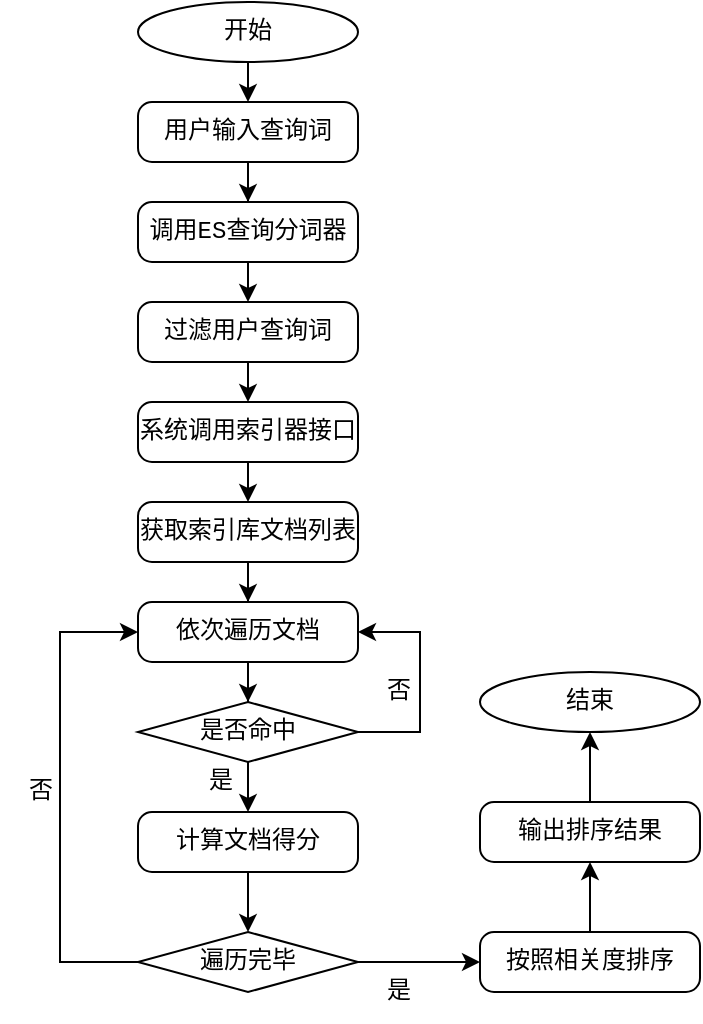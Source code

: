 <mxfile version="20.2.5" type="github">
  <diagram id="RpLbGMgYIpwDXW_oFPGz" name="第 1 页">
    <mxGraphModel dx="850" dy="455" grid="1" gridSize="10" guides="1" tooltips="1" connect="1" arrows="1" fold="1" page="1" pageScale="1" pageWidth="827" pageHeight="1169" math="0" shadow="0">
      <root>
        <mxCell id="0" />
        <mxCell id="1" parent="0" />
        <mxCell id="_aRBJviNGePjIrZY0RLF-1" value="开始" style="strokeWidth=1;html=1;shape=mxgraph.flowchart.start_1;whiteSpace=wrap;fontFamily=Courier New;" parent="1" vertex="1">
          <mxGeometry x="289" y="120" width="110" height="30" as="geometry" />
        </mxCell>
        <mxCell id="P--CaIeO7Gsb0yP9oL_A-4" value="" style="edgeStyle=orthogonalEdgeStyle;rounded=0;orthogonalLoop=1;jettySize=auto;html=1;startArrow=none;startFill=0;endArrow=classic;endFill=1;entryX=0.5;entryY=0;entryDx=0;entryDy=0;fontFamily=Courier New;" edge="1" parent="1" source="_aRBJviNGePjIrZY0RLF-2" target="_aRBJviNGePjIrZY0RLF-3">
          <mxGeometry relative="1" as="geometry">
            <mxPoint x="460" y="220" as="targetPoint" />
          </mxGeometry>
        </mxCell>
        <mxCell id="_aRBJviNGePjIrZY0RLF-2" value="用户输入查询词" style="rounded=1;whiteSpace=wrap;html=1;absoluteArcSize=1;arcSize=14;strokeWidth=1;fontFamily=Courier New;" parent="1" vertex="1">
          <mxGeometry x="289" y="170" width="110" height="30" as="geometry" />
        </mxCell>
        <mxCell id="_aRBJviNGePjIrZY0RLF-3" value="调用ES查询分词器" style="rounded=1;whiteSpace=wrap;html=1;absoluteArcSize=1;arcSize=14;strokeWidth=1;fontFamily=Courier New;" parent="1" vertex="1">
          <mxGeometry x="289" y="220" width="110" height="30" as="geometry" />
        </mxCell>
        <mxCell id="_aRBJviNGePjIrZY0RLF-4" value="过滤用户查询词" style="rounded=1;whiteSpace=wrap;html=1;absoluteArcSize=1;arcSize=14;strokeWidth=1;fontFamily=Courier New;" parent="1" vertex="1">
          <mxGeometry x="289" y="270" width="110" height="30" as="geometry" />
        </mxCell>
        <mxCell id="_aRBJviNGePjIrZY0RLF-5" value="系统调用索引器接口" style="rounded=1;whiteSpace=wrap;html=1;absoluteArcSize=1;arcSize=14;strokeWidth=1;fontFamily=Courier New;" parent="1" vertex="1">
          <mxGeometry x="289" y="320" width="110" height="30" as="geometry" />
        </mxCell>
        <mxCell id="_aRBJviNGePjIrZY0RLF-13" value="" style="edgeStyle=orthogonalEdgeStyle;rounded=0;orthogonalLoop=1;jettySize=auto;html=1;fontFamily=Courier New;" parent="1" source="_aRBJviNGePjIrZY0RLF-6" target="_aRBJviNGePjIrZY0RLF-12" edge="1">
          <mxGeometry relative="1" as="geometry" />
        </mxCell>
        <mxCell id="_aRBJviNGePjIrZY0RLF-6" value="获取索引库文档列表" style="rounded=1;whiteSpace=wrap;html=1;absoluteArcSize=1;arcSize=14;strokeWidth=1;fontFamily=Courier New;" parent="1" vertex="1">
          <mxGeometry x="289" y="370" width="110" height="30" as="geometry" />
        </mxCell>
        <mxCell id="_aRBJviNGePjIrZY0RLF-15" value="" style="edgeStyle=orthogonalEdgeStyle;rounded=0;orthogonalLoop=1;jettySize=auto;html=1;fontFamily=Courier New;" parent="1" source="_aRBJviNGePjIrZY0RLF-12" target="_aRBJviNGePjIrZY0RLF-14" edge="1">
          <mxGeometry relative="1" as="geometry" />
        </mxCell>
        <mxCell id="_aRBJviNGePjIrZY0RLF-12" value="依次遍历文档" style="rounded=1;whiteSpace=wrap;html=1;absoluteArcSize=1;arcSize=14;strokeWidth=1;fontFamily=Courier New;" parent="1" vertex="1">
          <mxGeometry x="289" y="420" width="110" height="30" as="geometry" />
        </mxCell>
        <mxCell id="_aRBJviNGePjIrZY0RLF-14" value="是否命中" style="strokeWidth=1;html=1;shape=mxgraph.flowchart.decision;whiteSpace=wrap;fontFamily=Courier New;" parent="1" vertex="1">
          <mxGeometry x="289" y="470" width="110" height="30" as="geometry" />
        </mxCell>
        <mxCell id="_aRBJviNGePjIrZY0RLF-21" value="" style="edgeStyle=orthogonalEdgeStyle;rounded=0;orthogonalLoop=1;jettySize=auto;html=1;fontFamily=Courier New;" parent="1" source="_aRBJviNGePjIrZY0RLF-16" target="_aRBJviNGePjIrZY0RLF-17" edge="1">
          <mxGeometry relative="1" as="geometry" />
        </mxCell>
        <mxCell id="_aRBJviNGePjIrZY0RLF-16" value="计算文档得分" style="rounded=1;whiteSpace=wrap;html=1;absoluteArcSize=1;arcSize=14;strokeWidth=1;fontFamily=Courier New;" parent="1" vertex="1">
          <mxGeometry x="289" y="525" width="110" height="30" as="geometry" />
        </mxCell>
        <mxCell id="_aRBJviNGePjIrZY0RLF-17" value="遍历完毕" style="strokeWidth=1;html=1;shape=mxgraph.flowchart.decision;whiteSpace=wrap;fontFamily=Courier New;" parent="1" vertex="1">
          <mxGeometry x="289" y="585" width="110" height="30" as="geometry" />
        </mxCell>
        <mxCell id="_aRBJviNGePjIrZY0RLF-25" value="" style="endArrow=classic;html=1;rounded=0;exitX=0.5;exitY=1;exitDx=0;exitDy=0;exitPerimeter=0;entryX=0.5;entryY=0;entryDx=0;entryDy=0;fontFamily=Courier New;" parent="1" source="_aRBJviNGePjIrZY0RLF-14" target="_aRBJviNGePjIrZY0RLF-16" edge="1">
          <mxGeometry width="50" height="50" relative="1" as="geometry">
            <mxPoint x="399" y="530" as="sourcePoint" />
            <mxPoint x="449" y="480" as="targetPoint" />
          </mxGeometry>
        </mxCell>
        <mxCell id="_aRBJviNGePjIrZY0RLF-26" value="按照相关度排序" style="rounded=1;whiteSpace=wrap;html=1;absoluteArcSize=1;arcSize=14;strokeWidth=1;fontFamily=Courier New;" parent="1" vertex="1">
          <mxGeometry x="460" y="585" width="110" height="30" as="geometry" />
        </mxCell>
        <mxCell id="_aRBJviNGePjIrZY0RLF-29" value="输出排序结果" style="rounded=1;whiteSpace=wrap;html=1;absoluteArcSize=1;arcSize=14;strokeWidth=1;fontFamily=Courier New;" parent="1" vertex="1">
          <mxGeometry x="460" y="520" width="110" height="30" as="geometry" />
        </mxCell>
        <mxCell id="_aRBJviNGePjIrZY0RLF-30" value="结束" style="strokeWidth=1;html=1;shape=mxgraph.flowchart.start_1;whiteSpace=wrap;fontFamily=Courier New;" parent="1" vertex="1">
          <mxGeometry x="460" y="455" width="110" height="30" as="geometry" />
        </mxCell>
        <mxCell id="_aRBJviNGePjIrZY0RLF-32" value="" style="endArrow=classic;html=1;rounded=0;exitX=0.5;exitY=1;exitDx=0;exitDy=0;exitPerimeter=0;entryX=0.5;entryY=0;entryDx=0;entryDy=0;fontFamily=Courier New;" parent="1" source="_aRBJviNGePjIrZY0RLF-1" target="_aRBJviNGePjIrZY0RLF-2" edge="1">
          <mxGeometry width="50" height="50" relative="1" as="geometry">
            <mxPoint x="399" y="160" as="sourcePoint" />
            <mxPoint x="449" y="110" as="targetPoint" />
          </mxGeometry>
        </mxCell>
        <mxCell id="_aRBJviNGePjIrZY0RLF-36" value="" style="endArrow=classic;html=1;rounded=0;exitX=0.5;exitY=1;exitDx=0;exitDy=0;entryX=0.5;entryY=0;entryDx=0;entryDy=0;fontFamily=Courier New;" parent="1" source="_aRBJviNGePjIrZY0RLF-3" target="_aRBJviNGePjIrZY0RLF-4" edge="1">
          <mxGeometry width="50" height="50" relative="1" as="geometry">
            <mxPoint x="390" y="320" as="sourcePoint" />
            <mxPoint x="440" y="270" as="targetPoint" />
          </mxGeometry>
        </mxCell>
        <mxCell id="_aRBJviNGePjIrZY0RLF-37" value="" style="endArrow=classic;html=1;rounded=0;exitX=0.5;exitY=1;exitDx=0;exitDy=0;entryX=0.5;entryY=0;entryDx=0;entryDy=0;fontFamily=Courier New;" parent="1" source="_aRBJviNGePjIrZY0RLF-4" target="_aRBJviNGePjIrZY0RLF-5" edge="1">
          <mxGeometry width="50" height="50" relative="1" as="geometry">
            <mxPoint x="390" y="320" as="sourcePoint" />
            <mxPoint x="440" y="270" as="targetPoint" />
          </mxGeometry>
        </mxCell>
        <mxCell id="_aRBJviNGePjIrZY0RLF-38" value="" style="endArrow=classic;html=1;rounded=0;exitX=0.5;exitY=1;exitDx=0;exitDy=0;entryX=0.5;entryY=0;entryDx=0;entryDy=0;fontFamily=Courier New;" parent="1" source="_aRBJviNGePjIrZY0RLF-5" target="_aRBJviNGePjIrZY0RLF-6" edge="1">
          <mxGeometry width="50" height="50" relative="1" as="geometry">
            <mxPoint x="390" y="420" as="sourcePoint" />
            <mxPoint x="440" y="370" as="targetPoint" />
          </mxGeometry>
        </mxCell>
        <mxCell id="_aRBJviNGePjIrZY0RLF-42" value="" style="endArrow=classic;html=1;rounded=0;exitX=0.5;exitY=0;exitDx=0;exitDy=0;entryX=0.5;entryY=1;entryDx=0;entryDy=0;fontFamily=Courier New;" parent="1" source="_aRBJviNGePjIrZY0RLF-26" target="_aRBJviNGePjIrZY0RLF-29" edge="1">
          <mxGeometry width="50" height="50" relative="1" as="geometry">
            <mxPoint x="400" y="430" as="sourcePoint" />
            <mxPoint x="450" y="380" as="targetPoint" />
          </mxGeometry>
        </mxCell>
        <mxCell id="_aRBJviNGePjIrZY0RLF-43" value="" style="endArrow=classic;html=1;rounded=0;exitX=0.5;exitY=0;exitDx=0;exitDy=0;entryX=0.5;entryY=1;entryDx=0;entryDy=0;entryPerimeter=0;fontFamily=Courier New;" parent="1" source="_aRBJviNGePjIrZY0RLF-29" target="_aRBJviNGePjIrZY0RLF-30" edge="1">
          <mxGeometry width="50" height="50" relative="1" as="geometry">
            <mxPoint x="400" y="430" as="sourcePoint" />
            <mxPoint x="450" y="380" as="targetPoint" />
          </mxGeometry>
        </mxCell>
        <mxCell id="_aRBJviNGePjIrZY0RLF-45" value="否" style="text;html=1;align=center;verticalAlign=middle;resizable=0;points=[];autosize=1;strokeColor=none;fillColor=none;fontFamily=Courier New;" parent="1" vertex="1">
          <mxGeometry x="399" y="450" width="40" height="30" as="geometry" />
        </mxCell>
        <mxCell id="_aRBJviNGePjIrZY0RLF-46" value="否" style="text;html=1;align=center;verticalAlign=middle;resizable=0;points=[];autosize=1;strokeColor=none;fillColor=none;fontFamily=Courier New;" parent="1" vertex="1">
          <mxGeometry x="220" y="500" width="40" height="30" as="geometry" />
        </mxCell>
        <mxCell id="_aRBJviNGePjIrZY0RLF-47" value="是" style="text;html=1;align=center;verticalAlign=middle;resizable=0;points=[];autosize=1;strokeColor=none;fillColor=none;fontFamily=Courier New;" parent="1" vertex="1">
          <mxGeometry x="310" y="495" width="40" height="30" as="geometry" />
        </mxCell>
        <mxCell id="_aRBJviNGePjIrZY0RLF-48" value="是" style="text;html=1;align=center;verticalAlign=middle;resizable=0;points=[];autosize=1;strokeColor=none;fillColor=none;fontFamily=Courier New;" parent="1" vertex="1">
          <mxGeometry x="399" y="600" width="40" height="30" as="geometry" />
        </mxCell>
        <mxCell id="P--CaIeO7Gsb0yP9oL_A-5" value="" style="endArrow=classic;html=1;rounded=0;exitX=1;exitY=0.5;exitDx=0;exitDy=0;exitPerimeter=0;edgeStyle=orthogonalEdgeStyle;entryX=1;entryY=0.5;entryDx=0;entryDy=0;fontFamily=Courier New;" edge="1" parent="1" source="_aRBJviNGePjIrZY0RLF-14" target="_aRBJviNGePjIrZY0RLF-12">
          <mxGeometry width="50" height="50" relative="1" as="geometry">
            <mxPoint x="390" y="500" as="sourcePoint" />
            <mxPoint x="440" y="430" as="targetPoint" />
            <Array as="points">
              <mxPoint x="430" y="485" />
              <mxPoint x="430" y="435" />
            </Array>
          </mxGeometry>
        </mxCell>
        <mxCell id="P--CaIeO7Gsb0yP9oL_A-6" value="" style="endArrow=classic;html=1;rounded=0;exitX=0;exitY=0.5;exitDx=0;exitDy=0;exitPerimeter=0;entryX=0;entryY=0.5;entryDx=0;entryDy=0;edgeStyle=orthogonalEdgeStyle;fontFamily=Courier New;" edge="1" parent="1" source="_aRBJviNGePjIrZY0RLF-17" target="_aRBJviNGePjIrZY0RLF-12">
          <mxGeometry width="50" height="50" relative="1" as="geometry">
            <mxPoint x="390" y="510" as="sourcePoint" />
            <mxPoint x="440" y="460" as="targetPoint" />
            <Array as="points">
              <mxPoint x="250" y="600" />
              <mxPoint x="250" y="435" />
            </Array>
          </mxGeometry>
        </mxCell>
        <mxCell id="P--CaIeO7Gsb0yP9oL_A-7" value="" style="endArrow=classic;html=1;rounded=0;exitX=1;exitY=0.5;exitDx=0;exitDy=0;exitPerimeter=0;entryX=0;entryY=0.5;entryDx=0;entryDy=0;fontFamily=Courier New;" edge="1" parent="1" source="_aRBJviNGePjIrZY0RLF-17" target="_aRBJviNGePjIrZY0RLF-26">
          <mxGeometry width="50" height="50" relative="1" as="geometry">
            <mxPoint x="390" y="530" as="sourcePoint" />
            <mxPoint x="440" y="480" as="targetPoint" />
          </mxGeometry>
        </mxCell>
      </root>
    </mxGraphModel>
  </diagram>
</mxfile>
